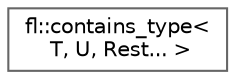 digraph "Graphical Class Hierarchy"
{
 // INTERACTIVE_SVG=YES
 // LATEX_PDF_SIZE
  bgcolor="transparent";
  edge [fontname=Helvetica,fontsize=10,labelfontname=Helvetica,labelfontsize=10];
  node [fontname=Helvetica,fontsize=10,shape=box,height=0.2,width=0.4];
  rankdir="LR";
  Node0 [id="Node000000",label="fl::contains_type\<\l T, U, Rest... \>",height=0.2,width=0.4,color="grey40", fillcolor="white", style="filled",URL="$d3/d65/structfl_1_1contains__type_3_01_t_00_01_u_00_01_rest_8_8_8_01_4.html",tooltip=" "];
}
